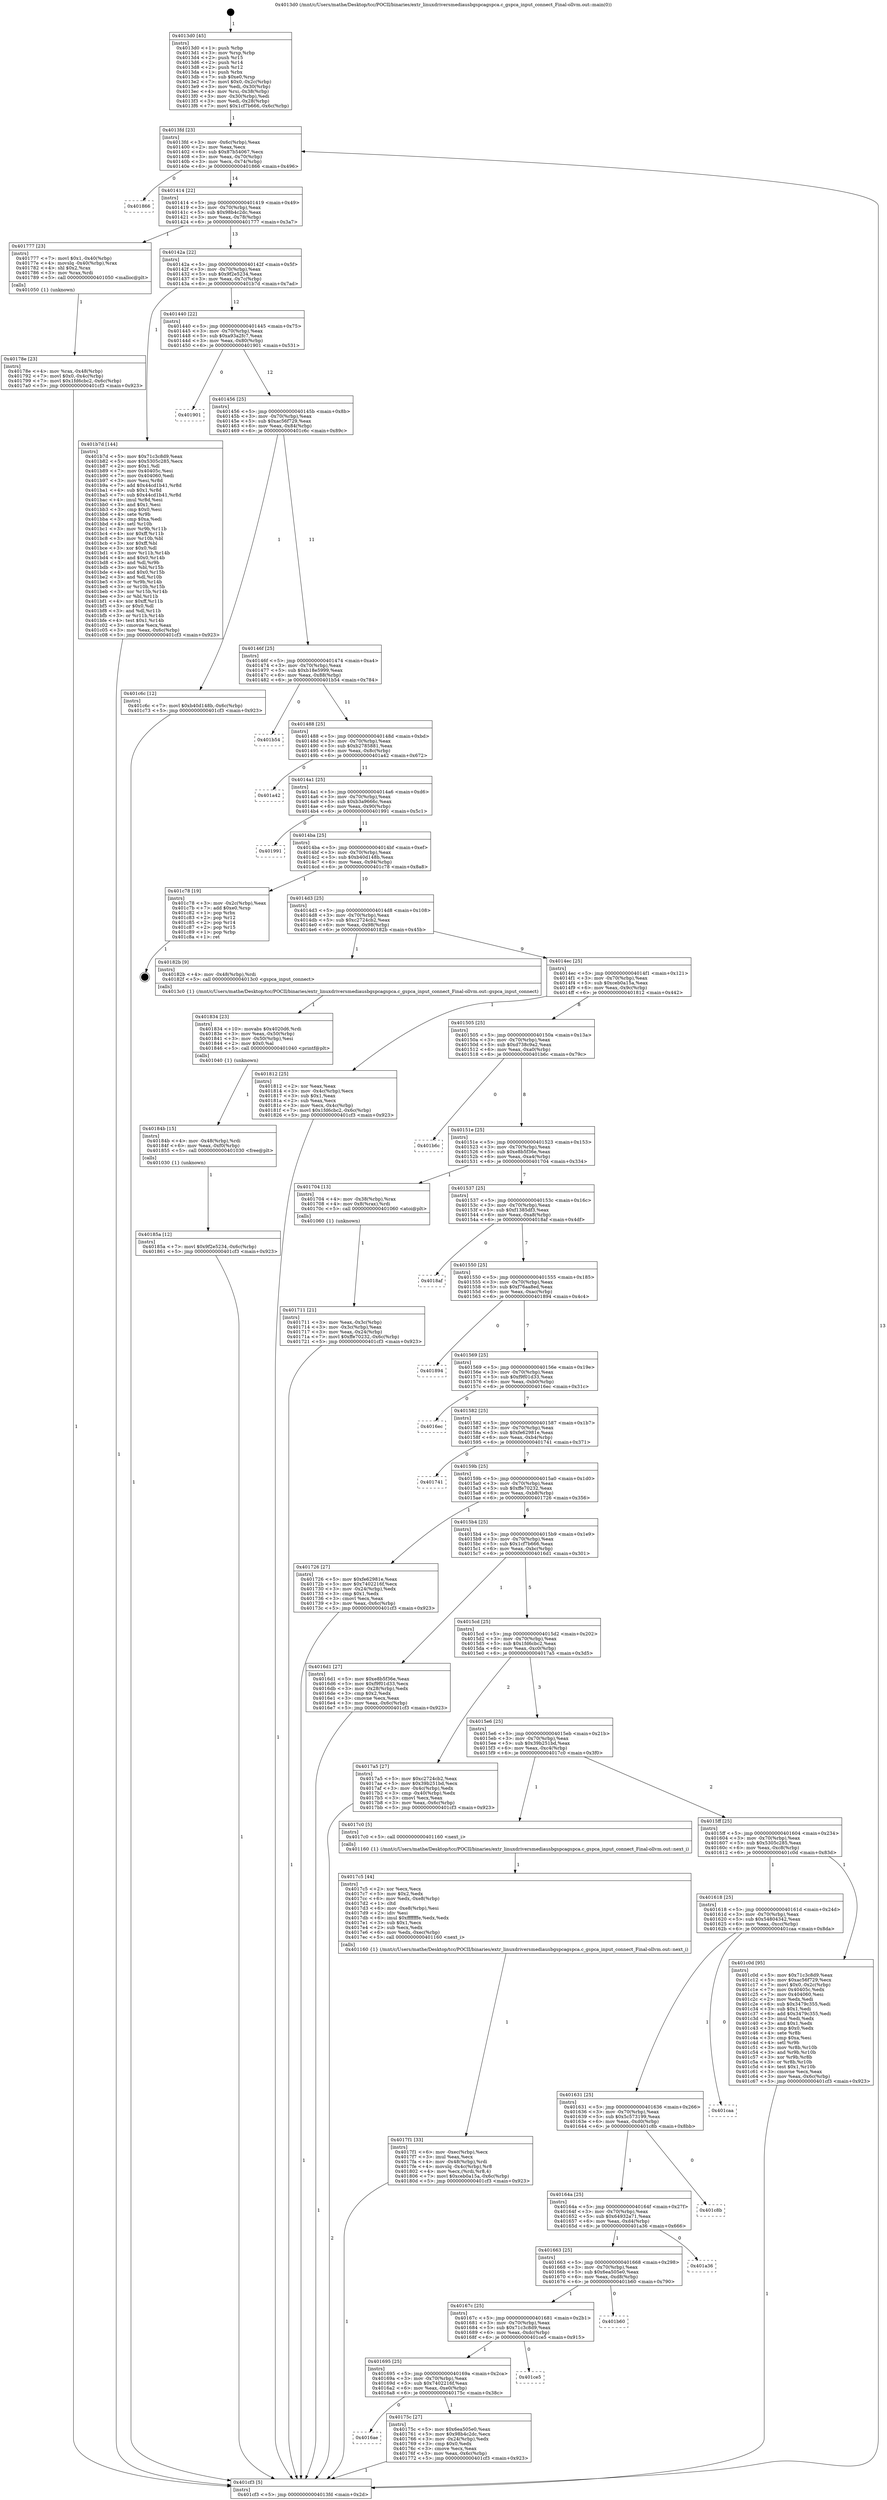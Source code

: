 digraph "0x4013d0" {
  label = "0x4013d0 (/mnt/c/Users/mathe/Desktop/tcc/POCII/binaries/extr_linuxdriversmediausbgspcagspca.c_gspca_input_connect_Final-ollvm.out::main(0))"
  labelloc = "t"
  node[shape=record]

  Entry [label="",width=0.3,height=0.3,shape=circle,fillcolor=black,style=filled]
  "0x4013fd" [label="{
     0x4013fd [23]\l
     | [instrs]\l
     &nbsp;&nbsp;0x4013fd \<+3\>: mov -0x6c(%rbp),%eax\l
     &nbsp;&nbsp;0x401400 \<+2\>: mov %eax,%ecx\l
     &nbsp;&nbsp;0x401402 \<+6\>: sub $0x87b54067,%ecx\l
     &nbsp;&nbsp;0x401408 \<+3\>: mov %eax,-0x70(%rbp)\l
     &nbsp;&nbsp;0x40140b \<+3\>: mov %ecx,-0x74(%rbp)\l
     &nbsp;&nbsp;0x40140e \<+6\>: je 0000000000401866 \<main+0x496\>\l
  }"]
  "0x401866" [label="{
     0x401866\l
  }", style=dashed]
  "0x401414" [label="{
     0x401414 [22]\l
     | [instrs]\l
     &nbsp;&nbsp;0x401414 \<+5\>: jmp 0000000000401419 \<main+0x49\>\l
     &nbsp;&nbsp;0x401419 \<+3\>: mov -0x70(%rbp),%eax\l
     &nbsp;&nbsp;0x40141c \<+5\>: sub $0x98b4c2dc,%eax\l
     &nbsp;&nbsp;0x401421 \<+3\>: mov %eax,-0x78(%rbp)\l
     &nbsp;&nbsp;0x401424 \<+6\>: je 0000000000401777 \<main+0x3a7\>\l
  }"]
  Exit [label="",width=0.3,height=0.3,shape=circle,fillcolor=black,style=filled,peripheries=2]
  "0x401777" [label="{
     0x401777 [23]\l
     | [instrs]\l
     &nbsp;&nbsp;0x401777 \<+7\>: movl $0x1,-0x40(%rbp)\l
     &nbsp;&nbsp;0x40177e \<+4\>: movslq -0x40(%rbp),%rax\l
     &nbsp;&nbsp;0x401782 \<+4\>: shl $0x2,%rax\l
     &nbsp;&nbsp;0x401786 \<+3\>: mov %rax,%rdi\l
     &nbsp;&nbsp;0x401789 \<+5\>: call 0000000000401050 \<malloc@plt\>\l
     | [calls]\l
     &nbsp;&nbsp;0x401050 \{1\} (unknown)\l
  }"]
  "0x40142a" [label="{
     0x40142a [22]\l
     | [instrs]\l
     &nbsp;&nbsp;0x40142a \<+5\>: jmp 000000000040142f \<main+0x5f\>\l
     &nbsp;&nbsp;0x40142f \<+3\>: mov -0x70(%rbp),%eax\l
     &nbsp;&nbsp;0x401432 \<+5\>: sub $0x9f2e5234,%eax\l
     &nbsp;&nbsp;0x401437 \<+3\>: mov %eax,-0x7c(%rbp)\l
     &nbsp;&nbsp;0x40143a \<+6\>: je 0000000000401b7d \<main+0x7ad\>\l
  }"]
  "0x40185a" [label="{
     0x40185a [12]\l
     | [instrs]\l
     &nbsp;&nbsp;0x40185a \<+7\>: movl $0x9f2e5234,-0x6c(%rbp)\l
     &nbsp;&nbsp;0x401861 \<+5\>: jmp 0000000000401cf3 \<main+0x923\>\l
  }"]
  "0x401b7d" [label="{
     0x401b7d [144]\l
     | [instrs]\l
     &nbsp;&nbsp;0x401b7d \<+5\>: mov $0x71c3c8d9,%eax\l
     &nbsp;&nbsp;0x401b82 \<+5\>: mov $0x5305c285,%ecx\l
     &nbsp;&nbsp;0x401b87 \<+2\>: mov $0x1,%dl\l
     &nbsp;&nbsp;0x401b89 \<+7\>: mov 0x40405c,%esi\l
     &nbsp;&nbsp;0x401b90 \<+7\>: mov 0x404060,%edi\l
     &nbsp;&nbsp;0x401b97 \<+3\>: mov %esi,%r8d\l
     &nbsp;&nbsp;0x401b9a \<+7\>: add $0x44cd1b41,%r8d\l
     &nbsp;&nbsp;0x401ba1 \<+4\>: sub $0x1,%r8d\l
     &nbsp;&nbsp;0x401ba5 \<+7\>: sub $0x44cd1b41,%r8d\l
     &nbsp;&nbsp;0x401bac \<+4\>: imul %r8d,%esi\l
     &nbsp;&nbsp;0x401bb0 \<+3\>: and $0x1,%esi\l
     &nbsp;&nbsp;0x401bb3 \<+3\>: cmp $0x0,%esi\l
     &nbsp;&nbsp;0x401bb6 \<+4\>: sete %r9b\l
     &nbsp;&nbsp;0x401bba \<+3\>: cmp $0xa,%edi\l
     &nbsp;&nbsp;0x401bbd \<+4\>: setl %r10b\l
     &nbsp;&nbsp;0x401bc1 \<+3\>: mov %r9b,%r11b\l
     &nbsp;&nbsp;0x401bc4 \<+4\>: xor $0xff,%r11b\l
     &nbsp;&nbsp;0x401bc8 \<+3\>: mov %r10b,%bl\l
     &nbsp;&nbsp;0x401bcb \<+3\>: xor $0xff,%bl\l
     &nbsp;&nbsp;0x401bce \<+3\>: xor $0x0,%dl\l
     &nbsp;&nbsp;0x401bd1 \<+3\>: mov %r11b,%r14b\l
     &nbsp;&nbsp;0x401bd4 \<+4\>: and $0x0,%r14b\l
     &nbsp;&nbsp;0x401bd8 \<+3\>: and %dl,%r9b\l
     &nbsp;&nbsp;0x401bdb \<+3\>: mov %bl,%r15b\l
     &nbsp;&nbsp;0x401bde \<+4\>: and $0x0,%r15b\l
     &nbsp;&nbsp;0x401be2 \<+3\>: and %dl,%r10b\l
     &nbsp;&nbsp;0x401be5 \<+3\>: or %r9b,%r14b\l
     &nbsp;&nbsp;0x401be8 \<+3\>: or %r10b,%r15b\l
     &nbsp;&nbsp;0x401beb \<+3\>: xor %r15b,%r14b\l
     &nbsp;&nbsp;0x401bee \<+3\>: or %bl,%r11b\l
     &nbsp;&nbsp;0x401bf1 \<+4\>: xor $0xff,%r11b\l
     &nbsp;&nbsp;0x401bf5 \<+3\>: or $0x0,%dl\l
     &nbsp;&nbsp;0x401bf8 \<+3\>: and %dl,%r11b\l
     &nbsp;&nbsp;0x401bfb \<+3\>: or %r11b,%r14b\l
     &nbsp;&nbsp;0x401bfe \<+4\>: test $0x1,%r14b\l
     &nbsp;&nbsp;0x401c02 \<+3\>: cmovne %ecx,%eax\l
     &nbsp;&nbsp;0x401c05 \<+3\>: mov %eax,-0x6c(%rbp)\l
     &nbsp;&nbsp;0x401c08 \<+5\>: jmp 0000000000401cf3 \<main+0x923\>\l
  }"]
  "0x401440" [label="{
     0x401440 [22]\l
     | [instrs]\l
     &nbsp;&nbsp;0x401440 \<+5\>: jmp 0000000000401445 \<main+0x75\>\l
     &nbsp;&nbsp;0x401445 \<+3\>: mov -0x70(%rbp),%eax\l
     &nbsp;&nbsp;0x401448 \<+5\>: sub $0xa93a2fc7,%eax\l
     &nbsp;&nbsp;0x40144d \<+3\>: mov %eax,-0x80(%rbp)\l
     &nbsp;&nbsp;0x401450 \<+6\>: je 0000000000401901 \<main+0x531\>\l
  }"]
  "0x40184b" [label="{
     0x40184b [15]\l
     | [instrs]\l
     &nbsp;&nbsp;0x40184b \<+4\>: mov -0x48(%rbp),%rdi\l
     &nbsp;&nbsp;0x40184f \<+6\>: mov %eax,-0xf0(%rbp)\l
     &nbsp;&nbsp;0x401855 \<+5\>: call 0000000000401030 \<free@plt\>\l
     | [calls]\l
     &nbsp;&nbsp;0x401030 \{1\} (unknown)\l
  }"]
  "0x401901" [label="{
     0x401901\l
  }", style=dashed]
  "0x401456" [label="{
     0x401456 [25]\l
     | [instrs]\l
     &nbsp;&nbsp;0x401456 \<+5\>: jmp 000000000040145b \<main+0x8b\>\l
     &nbsp;&nbsp;0x40145b \<+3\>: mov -0x70(%rbp),%eax\l
     &nbsp;&nbsp;0x40145e \<+5\>: sub $0xac56f729,%eax\l
     &nbsp;&nbsp;0x401463 \<+6\>: mov %eax,-0x84(%rbp)\l
     &nbsp;&nbsp;0x401469 \<+6\>: je 0000000000401c6c \<main+0x89c\>\l
  }"]
  "0x401834" [label="{
     0x401834 [23]\l
     | [instrs]\l
     &nbsp;&nbsp;0x401834 \<+10\>: movabs $0x4020d6,%rdi\l
     &nbsp;&nbsp;0x40183e \<+3\>: mov %eax,-0x50(%rbp)\l
     &nbsp;&nbsp;0x401841 \<+3\>: mov -0x50(%rbp),%esi\l
     &nbsp;&nbsp;0x401844 \<+2\>: mov $0x0,%al\l
     &nbsp;&nbsp;0x401846 \<+5\>: call 0000000000401040 \<printf@plt\>\l
     | [calls]\l
     &nbsp;&nbsp;0x401040 \{1\} (unknown)\l
  }"]
  "0x401c6c" [label="{
     0x401c6c [12]\l
     | [instrs]\l
     &nbsp;&nbsp;0x401c6c \<+7\>: movl $0xb40d148b,-0x6c(%rbp)\l
     &nbsp;&nbsp;0x401c73 \<+5\>: jmp 0000000000401cf3 \<main+0x923\>\l
  }"]
  "0x40146f" [label="{
     0x40146f [25]\l
     | [instrs]\l
     &nbsp;&nbsp;0x40146f \<+5\>: jmp 0000000000401474 \<main+0xa4\>\l
     &nbsp;&nbsp;0x401474 \<+3\>: mov -0x70(%rbp),%eax\l
     &nbsp;&nbsp;0x401477 \<+5\>: sub $0xb18e5999,%eax\l
     &nbsp;&nbsp;0x40147c \<+6\>: mov %eax,-0x88(%rbp)\l
     &nbsp;&nbsp;0x401482 \<+6\>: je 0000000000401b54 \<main+0x784\>\l
  }"]
  "0x4017f1" [label="{
     0x4017f1 [33]\l
     | [instrs]\l
     &nbsp;&nbsp;0x4017f1 \<+6\>: mov -0xec(%rbp),%ecx\l
     &nbsp;&nbsp;0x4017f7 \<+3\>: imul %eax,%ecx\l
     &nbsp;&nbsp;0x4017fa \<+4\>: mov -0x48(%rbp),%rdi\l
     &nbsp;&nbsp;0x4017fe \<+4\>: movslq -0x4c(%rbp),%r8\l
     &nbsp;&nbsp;0x401802 \<+4\>: mov %ecx,(%rdi,%r8,4)\l
     &nbsp;&nbsp;0x401806 \<+7\>: movl $0xceb0a15a,-0x6c(%rbp)\l
     &nbsp;&nbsp;0x40180d \<+5\>: jmp 0000000000401cf3 \<main+0x923\>\l
  }"]
  "0x401b54" [label="{
     0x401b54\l
  }", style=dashed]
  "0x401488" [label="{
     0x401488 [25]\l
     | [instrs]\l
     &nbsp;&nbsp;0x401488 \<+5\>: jmp 000000000040148d \<main+0xbd\>\l
     &nbsp;&nbsp;0x40148d \<+3\>: mov -0x70(%rbp),%eax\l
     &nbsp;&nbsp;0x401490 \<+5\>: sub $0xb2785881,%eax\l
     &nbsp;&nbsp;0x401495 \<+6\>: mov %eax,-0x8c(%rbp)\l
     &nbsp;&nbsp;0x40149b \<+6\>: je 0000000000401a42 \<main+0x672\>\l
  }"]
  "0x4017c5" [label="{
     0x4017c5 [44]\l
     | [instrs]\l
     &nbsp;&nbsp;0x4017c5 \<+2\>: xor %ecx,%ecx\l
     &nbsp;&nbsp;0x4017c7 \<+5\>: mov $0x2,%edx\l
     &nbsp;&nbsp;0x4017cc \<+6\>: mov %edx,-0xe8(%rbp)\l
     &nbsp;&nbsp;0x4017d2 \<+1\>: cltd\l
     &nbsp;&nbsp;0x4017d3 \<+6\>: mov -0xe8(%rbp),%esi\l
     &nbsp;&nbsp;0x4017d9 \<+2\>: idiv %esi\l
     &nbsp;&nbsp;0x4017db \<+6\>: imul $0xfffffffe,%edx,%edx\l
     &nbsp;&nbsp;0x4017e1 \<+3\>: sub $0x1,%ecx\l
     &nbsp;&nbsp;0x4017e4 \<+2\>: sub %ecx,%edx\l
     &nbsp;&nbsp;0x4017e6 \<+6\>: mov %edx,-0xec(%rbp)\l
     &nbsp;&nbsp;0x4017ec \<+5\>: call 0000000000401160 \<next_i\>\l
     | [calls]\l
     &nbsp;&nbsp;0x401160 \{1\} (/mnt/c/Users/mathe/Desktop/tcc/POCII/binaries/extr_linuxdriversmediausbgspcagspca.c_gspca_input_connect_Final-ollvm.out::next_i)\l
  }"]
  "0x401a42" [label="{
     0x401a42\l
  }", style=dashed]
  "0x4014a1" [label="{
     0x4014a1 [25]\l
     | [instrs]\l
     &nbsp;&nbsp;0x4014a1 \<+5\>: jmp 00000000004014a6 \<main+0xd6\>\l
     &nbsp;&nbsp;0x4014a6 \<+3\>: mov -0x70(%rbp),%eax\l
     &nbsp;&nbsp;0x4014a9 \<+5\>: sub $0xb3a9666c,%eax\l
     &nbsp;&nbsp;0x4014ae \<+6\>: mov %eax,-0x90(%rbp)\l
     &nbsp;&nbsp;0x4014b4 \<+6\>: je 0000000000401991 \<main+0x5c1\>\l
  }"]
  "0x40178e" [label="{
     0x40178e [23]\l
     | [instrs]\l
     &nbsp;&nbsp;0x40178e \<+4\>: mov %rax,-0x48(%rbp)\l
     &nbsp;&nbsp;0x401792 \<+7\>: movl $0x0,-0x4c(%rbp)\l
     &nbsp;&nbsp;0x401799 \<+7\>: movl $0x1fd6cbc2,-0x6c(%rbp)\l
     &nbsp;&nbsp;0x4017a0 \<+5\>: jmp 0000000000401cf3 \<main+0x923\>\l
  }"]
  "0x401991" [label="{
     0x401991\l
  }", style=dashed]
  "0x4014ba" [label="{
     0x4014ba [25]\l
     | [instrs]\l
     &nbsp;&nbsp;0x4014ba \<+5\>: jmp 00000000004014bf \<main+0xef\>\l
     &nbsp;&nbsp;0x4014bf \<+3\>: mov -0x70(%rbp),%eax\l
     &nbsp;&nbsp;0x4014c2 \<+5\>: sub $0xb40d148b,%eax\l
     &nbsp;&nbsp;0x4014c7 \<+6\>: mov %eax,-0x94(%rbp)\l
     &nbsp;&nbsp;0x4014cd \<+6\>: je 0000000000401c78 \<main+0x8a8\>\l
  }"]
  "0x4016ae" [label="{
     0x4016ae\l
  }", style=dashed]
  "0x401c78" [label="{
     0x401c78 [19]\l
     | [instrs]\l
     &nbsp;&nbsp;0x401c78 \<+3\>: mov -0x2c(%rbp),%eax\l
     &nbsp;&nbsp;0x401c7b \<+7\>: add $0xe0,%rsp\l
     &nbsp;&nbsp;0x401c82 \<+1\>: pop %rbx\l
     &nbsp;&nbsp;0x401c83 \<+2\>: pop %r12\l
     &nbsp;&nbsp;0x401c85 \<+2\>: pop %r14\l
     &nbsp;&nbsp;0x401c87 \<+2\>: pop %r15\l
     &nbsp;&nbsp;0x401c89 \<+1\>: pop %rbp\l
     &nbsp;&nbsp;0x401c8a \<+1\>: ret\l
  }"]
  "0x4014d3" [label="{
     0x4014d3 [25]\l
     | [instrs]\l
     &nbsp;&nbsp;0x4014d3 \<+5\>: jmp 00000000004014d8 \<main+0x108\>\l
     &nbsp;&nbsp;0x4014d8 \<+3\>: mov -0x70(%rbp),%eax\l
     &nbsp;&nbsp;0x4014db \<+5\>: sub $0xc2724cb2,%eax\l
     &nbsp;&nbsp;0x4014e0 \<+6\>: mov %eax,-0x98(%rbp)\l
     &nbsp;&nbsp;0x4014e6 \<+6\>: je 000000000040182b \<main+0x45b\>\l
  }"]
  "0x40175c" [label="{
     0x40175c [27]\l
     | [instrs]\l
     &nbsp;&nbsp;0x40175c \<+5\>: mov $0x6ea505e0,%eax\l
     &nbsp;&nbsp;0x401761 \<+5\>: mov $0x98b4c2dc,%ecx\l
     &nbsp;&nbsp;0x401766 \<+3\>: mov -0x24(%rbp),%edx\l
     &nbsp;&nbsp;0x401769 \<+3\>: cmp $0x0,%edx\l
     &nbsp;&nbsp;0x40176c \<+3\>: cmove %ecx,%eax\l
     &nbsp;&nbsp;0x40176f \<+3\>: mov %eax,-0x6c(%rbp)\l
     &nbsp;&nbsp;0x401772 \<+5\>: jmp 0000000000401cf3 \<main+0x923\>\l
  }"]
  "0x40182b" [label="{
     0x40182b [9]\l
     | [instrs]\l
     &nbsp;&nbsp;0x40182b \<+4\>: mov -0x48(%rbp),%rdi\l
     &nbsp;&nbsp;0x40182f \<+5\>: call 00000000004013c0 \<gspca_input_connect\>\l
     | [calls]\l
     &nbsp;&nbsp;0x4013c0 \{1\} (/mnt/c/Users/mathe/Desktop/tcc/POCII/binaries/extr_linuxdriversmediausbgspcagspca.c_gspca_input_connect_Final-ollvm.out::gspca_input_connect)\l
  }"]
  "0x4014ec" [label="{
     0x4014ec [25]\l
     | [instrs]\l
     &nbsp;&nbsp;0x4014ec \<+5\>: jmp 00000000004014f1 \<main+0x121\>\l
     &nbsp;&nbsp;0x4014f1 \<+3\>: mov -0x70(%rbp),%eax\l
     &nbsp;&nbsp;0x4014f4 \<+5\>: sub $0xceb0a15a,%eax\l
     &nbsp;&nbsp;0x4014f9 \<+6\>: mov %eax,-0x9c(%rbp)\l
     &nbsp;&nbsp;0x4014ff \<+6\>: je 0000000000401812 \<main+0x442\>\l
  }"]
  "0x401695" [label="{
     0x401695 [25]\l
     | [instrs]\l
     &nbsp;&nbsp;0x401695 \<+5\>: jmp 000000000040169a \<main+0x2ca\>\l
     &nbsp;&nbsp;0x40169a \<+3\>: mov -0x70(%rbp),%eax\l
     &nbsp;&nbsp;0x40169d \<+5\>: sub $0x7402216f,%eax\l
     &nbsp;&nbsp;0x4016a2 \<+6\>: mov %eax,-0xe0(%rbp)\l
     &nbsp;&nbsp;0x4016a8 \<+6\>: je 000000000040175c \<main+0x38c\>\l
  }"]
  "0x401812" [label="{
     0x401812 [25]\l
     | [instrs]\l
     &nbsp;&nbsp;0x401812 \<+2\>: xor %eax,%eax\l
     &nbsp;&nbsp;0x401814 \<+3\>: mov -0x4c(%rbp),%ecx\l
     &nbsp;&nbsp;0x401817 \<+3\>: sub $0x1,%eax\l
     &nbsp;&nbsp;0x40181a \<+2\>: sub %eax,%ecx\l
     &nbsp;&nbsp;0x40181c \<+3\>: mov %ecx,-0x4c(%rbp)\l
     &nbsp;&nbsp;0x40181f \<+7\>: movl $0x1fd6cbc2,-0x6c(%rbp)\l
     &nbsp;&nbsp;0x401826 \<+5\>: jmp 0000000000401cf3 \<main+0x923\>\l
  }"]
  "0x401505" [label="{
     0x401505 [25]\l
     | [instrs]\l
     &nbsp;&nbsp;0x401505 \<+5\>: jmp 000000000040150a \<main+0x13a\>\l
     &nbsp;&nbsp;0x40150a \<+3\>: mov -0x70(%rbp),%eax\l
     &nbsp;&nbsp;0x40150d \<+5\>: sub $0xd738c9a2,%eax\l
     &nbsp;&nbsp;0x401512 \<+6\>: mov %eax,-0xa0(%rbp)\l
     &nbsp;&nbsp;0x401518 \<+6\>: je 0000000000401b6c \<main+0x79c\>\l
  }"]
  "0x401ce5" [label="{
     0x401ce5\l
  }", style=dashed]
  "0x401b6c" [label="{
     0x401b6c\l
  }", style=dashed]
  "0x40151e" [label="{
     0x40151e [25]\l
     | [instrs]\l
     &nbsp;&nbsp;0x40151e \<+5\>: jmp 0000000000401523 \<main+0x153\>\l
     &nbsp;&nbsp;0x401523 \<+3\>: mov -0x70(%rbp),%eax\l
     &nbsp;&nbsp;0x401526 \<+5\>: sub $0xe8b5f36e,%eax\l
     &nbsp;&nbsp;0x40152b \<+6\>: mov %eax,-0xa4(%rbp)\l
     &nbsp;&nbsp;0x401531 \<+6\>: je 0000000000401704 \<main+0x334\>\l
  }"]
  "0x40167c" [label="{
     0x40167c [25]\l
     | [instrs]\l
     &nbsp;&nbsp;0x40167c \<+5\>: jmp 0000000000401681 \<main+0x2b1\>\l
     &nbsp;&nbsp;0x401681 \<+3\>: mov -0x70(%rbp),%eax\l
     &nbsp;&nbsp;0x401684 \<+5\>: sub $0x71c3c8d9,%eax\l
     &nbsp;&nbsp;0x401689 \<+6\>: mov %eax,-0xdc(%rbp)\l
     &nbsp;&nbsp;0x40168f \<+6\>: je 0000000000401ce5 \<main+0x915\>\l
  }"]
  "0x401704" [label="{
     0x401704 [13]\l
     | [instrs]\l
     &nbsp;&nbsp;0x401704 \<+4\>: mov -0x38(%rbp),%rax\l
     &nbsp;&nbsp;0x401708 \<+4\>: mov 0x8(%rax),%rdi\l
     &nbsp;&nbsp;0x40170c \<+5\>: call 0000000000401060 \<atoi@plt\>\l
     | [calls]\l
     &nbsp;&nbsp;0x401060 \{1\} (unknown)\l
  }"]
  "0x401537" [label="{
     0x401537 [25]\l
     | [instrs]\l
     &nbsp;&nbsp;0x401537 \<+5\>: jmp 000000000040153c \<main+0x16c\>\l
     &nbsp;&nbsp;0x40153c \<+3\>: mov -0x70(%rbp),%eax\l
     &nbsp;&nbsp;0x40153f \<+5\>: sub $0xf1385df3,%eax\l
     &nbsp;&nbsp;0x401544 \<+6\>: mov %eax,-0xa8(%rbp)\l
     &nbsp;&nbsp;0x40154a \<+6\>: je 00000000004018af \<main+0x4df\>\l
  }"]
  "0x401b60" [label="{
     0x401b60\l
  }", style=dashed]
  "0x4018af" [label="{
     0x4018af\l
  }", style=dashed]
  "0x401550" [label="{
     0x401550 [25]\l
     | [instrs]\l
     &nbsp;&nbsp;0x401550 \<+5\>: jmp 0000000000401555 \<main+0x185\>\l
     &nbsp;&nbsp;0x401555 \<+3\>: mov -0x70(%rbp),%eax\l
     &nbsp;&nbsp;0x401558 \<+5\>: sub $0xf76aa8ed,%eax\l
     &nbsp;&nbsp;0x40155d \<+6\>: mov %eax,-0xac(%rbp)\l
     &nbsp;&nbsp;0x401563 \<+6\>: je 0000000000401894 \<main+0x4c4\>\l
  }"]
  "0x401663" [label="{
     0x401663 [25]\l
     | [instrs]\l
     &nbsp;&nbsp;0x401663 \<+5\>: jmp 0000000000401668 \<main+0x298\>\l
     &nbsp;&nbsp;0x401668 \<+3\>: mov -0x70(%rbp),%eax\l
     &nbsp;&nbsp;0x40166b \<+5\>: sub $0x6ea505e0,%eax\l
     &nbsp;&nbsp;0x401670 \<+6\>: mov %eax,-0xd8(%rbp)\l
     &nbsp;&nbsp;0x401676 \<+6\>: je 0000000000401b60 \<main+0x790\>\l
  }"]
  "0x401894" [label="{
     0x401894\l
  }", style=dashed]
  "0x401569" [label="{
     0x401569 [25]\l
     | [instrs]\l
     &nbsp;&nbsp;0x401569 \<+5\>: jmp 000000000040156e \<main+0x19e\>\l
     &nbsp;&nbsp;0x40156e \<+3\>: mov -0x70(%rbp),%eax\l
     &nbsp;&nbsp;0x401571 \<+5\>: sub $0xf9f01d33,%eax\l
     &nbsp;&nbsp;0x401576 \<+6\>: mov %eax,-0xb0(%rbp)\l
     &nbsp;&nbsp;0x40157c \<+6\>: je 00000000004016ec \<main+0x31c\>\l
  }"]
  "0x401a36" [label="{
     0x401a36\l
  }", style=dashed]
  "0x4016ec" [label="{
     0x4016ec\l
  }", style=dashed]
  "0x401582" [label="{
     0x401582 [25]\l
     | [instrs]\l
     &nbsp;&nbsp;0x401582 \<+5\>: jmp 0000000000401587 \<main+0x1b7\>\l
     &nbsp;&nbsp;0x401587 \<+3\>: mov -0x70(%rbp),%eax\l
     &nbsp;&nbsp;0x40158a \<+5\>: sub $0xfe62981e,%eax\l
     &nbsp;&nbsp;0x40158f \<+6\>: mov %eax,-0xb4(%rbp)\l
     &nbsp;&nbsp;0x401595 \<+6\>: je 0000000000401741 \<main+0x371\>\l
  }"]
  "0x40164a" [label="{
     0x40164a [25]\l
     | [instrs]\l
     &nbsp;&nbsp;0x40164a \<+5\>: jmp 000000000040164f \<main+0x27f\>\l
     &nbsp;&nbsp;0x40164f \<+3\>: mov -0x70(%rbp),%eax\l
     &nbsp;&nbsp;0x401652 \<+5\>: sub $0x64932a71,%eax\l
     &nbsp;&nbsp;0x401657 \<+6\>: mov %eax,-0xd4(%rbp)\l
     &nbsp;&nbsp;0x40165d \<+6\>: je 0000000000401a36 \<main+0x666\>\l
  }"]
  "0x401741" [label="{
     0x401741\l
  }", style=dashed]
  "0x40159b" [label="{
     0x40159b [25]\l
     | [instrs]\l
     &nbsp;&nbsp;0x40159b \<+5\>: jmp 00000000004015a0 \<main+0x1d0\>\l
     &nbsp;&nbsp;0x4015a0 \<+3\>: mov -0x70(%rbp),%eax\l
     &nbsp;&nbsp;0x4015a3 \<+5\>: sub $0xffe70232,%eax\l
     &nbsp;&nbsp;0x4015a8 \<+6\>: mov %eax,-0xb8(%rbp)\l
     &nbsp;&nbsp;0x4015ae \<+6\>: je 0000000000401726 \<main+0x356\>\l
  }"]
  "0x401c8b" [label="{
     0x401c8b\l
  }", style=dashed]
  "0x401726" [label="{
     0x401726 [27]\l
     | [instrs]\l
     &nbsp;&nbsp;0x401726 \<+5\>: mov $0xfe62981e,%eax\l
     &nbsp;&nbsp;0x40172b \<+5\>: mov $0x7402216f,%ecx\l
     &nbsp;&nbsp;0x401730 \<+3\>: mov -0x24(%rbp),%edx\l
     &nbsp;&nbsp;0x401733 \<+3\>: cmp $0x1,%edx\l
     &nbsp;&nbsp;0x401736 \<+3\>: cmovl %ecx,%eax\l
     &nbsp;&nbsp;0x401739 \<+3\>: mov %eax,-0x6c(%rbp)\l
     &nbsp;&nbsp;0x40173c \<+5\>: jmp 0000000000401cf3 \<main+0x923\>\l
  }"]
  "0x4015b4" [label="{
     0x4015b4 [25]\l
     | [instrs]\l
     &nbsp;&nbsp;0x4015b4 \<+5\>: jmp 00000000004015b9 \<main+0x1e9\>\l
     &nbsp;&nbsp;0x4015b9 \<+3\>: mov -0x70(%rbp),%eax\l
     &nbsp;&nbsp;0x4015bc \<+5\>: sub $0x1cf7b666,%eax\l
     &nbsp;&nbsp;0x4015c1 \<+6\>: mov %eax,-0xbc(%rbp)\l
     &nbsp;&nbsp;0x4015c7 \<+6\>: je 00000000004016d1 \<main+0x301\>\l
  }"]
  "0x401631" [label="{
     0x401631 [25]\l
     | [instrs]\l
     &nbsp;&nbsp;0x401631 \<+5\>: jmp 0000000000401636 \<main+0x266\>\l
     &nbsp;&nbsp;0x401636 \<+3\>: mov -0x70(%rbp),%eax\l
     &nbsp;&nbsp;0x401639 \<+5\>: sub $0x5c573199,%eax\l
     &nbsp;&nbsp;0x40163e \<+6\>: mov %eax,-0xd0(%rbp)\l
     &nbsp;&nbsp;0x401644 \<+6\>: je 0000000000401c8b \<main+0x8bb\>\l
  }"]
  "0x4016d1" [label="{
     0x4016d1 [27]\l
     | [instrs]\l
     &nbsp;&nbsp;0x4016d1 \<+5\>: mov $0xe8b5f36e,%eax\l
     &nbsp;&nbsp;0x4016d6 \<+5\>: mov $0xf9f01d33,%ecx\l
     &nbsp;&nbsp;0x4016db \<+3\>: mov -0x28(%rbp),%edx\l
     &nbsp;&nbsp;0x4016de \<+3\>: cmp $0x2,%edx\l
     &nbsp;&nbsp;0x4016e1 \<+3\>: cmovne %ecx,%eax\l
     &nbsp;&nbsp;0x4016e4 \<+3\>: mov %eax,-0x6c(%rbp)\l
     &nbsp;&nbsp;0x4016e7 \<+5\>: jmp 0000000000401cf3 \<main+0x923\>\l
  }"]
  "0x4015cd" [label="{
     0x4015cd [25]\l
     | [instrs]\l
     &nbsp;&nbsp;0x4015cd \<+5\>: jmp 00000000004015d2 \<main+0x202\>\l
     &nbsp;&nbsp;0x4015d2 \<+3\>: mov -0x70(%rbp),%eax\l
     &nbsp;&nbsp;0x4015d5 \<+5\>: sub $0x1fd6cbc2,%eax\l
     &nbsp;&nbsp;0x4015da \<+6\>: mov %eax,-0xc0(%rbp)\l
     &nbsp;&nbsp;0x4015e0 \<+6\>: je 00000000004017a5 \<main+0x3d5\>\l
  }"]
  "0x401cf3" [label="{
     0x401cf3 [5]\l
     | [instrs]\l
     &nbsp;&nbsp;0x401cf3 \<+5\>: jmp 00000000004013fd \<main+0x2d\>\l
  }"]
  "0x4013d0" [label="{
     0x4013d0 [45]\l
     | [instrs]\l
     &nbsp;&nbsp;0x4013d0 \<+1\>: push %rbp\l
     &nbsp;&nbsp;0x4013d1 \<+3\>: mov %rsp,%rbp\l
     &nbsp;&nbsp;0x4013d4 \<+2\>: push %r15\l
     &nbsp;&nbsp;0x4013d6 \<+2\>: push %r14\l
     &nbsp;&nbsp;0x4013d8 \<+2\>: push %r12\l
     &nbsp;&nbsp;0x4013da \<+1\>: push %rbx\l
     &nbsp;&nbsp;0x4013db \<+7\>: sub $0xe0,%rsp\l
     &nbsp;&nbsp;0x4013e2 \<+7\>: movl $0x0,-0x2c(%rbp)\l
     &nbsp;&nbsp;0x4013e9 \<+3\>: mov %edi,-0x30(%rbp)\l
     &nbsp;&nbsp;0x4013ec \<+4\>: mov %rsi,-0x38(%rbp)\l
     &nbsp;&nbsp;0x4013f0 \<+3\>: mov -0x30(%rbp),%edi\l
     &nbsp;&nbsp;0x4013f3 \<+3\>: mov %edi,-0x28(%rbp)\l
     &nbsp;&nbsp;0x4013f6 \<+7\>: movl $0x1cf7b666,-0x6c(%rbp)\l
  }"]
  "0x401711" [label="{
     0x401711 [21]\l
     | [instrs]\l
     &nbsp;&nbsp;0x401711 \<+3\>: mov %eax,-0x3c(%rbp)\l
     &nbsp;&nbsp;0x401714 \<+3\>: mov -0x3c(%rbp),%eax\l
     &nbsp;&nbsp;0x401717 \<+3\>: mov %eax,-0x24(%rbp)\l
     &nbsp;&nbsp;0x40171a \<+7\>: movl $0xffe70232,-0x6c(%rbp)\l
     &nbsp;&nbsp;0x401721 \<+5\>: jmp 0000000000401cf3 \<main+0x923\>\l
  }"]
  "0x401caa" [label="{
     0x401caa\l
  }", style=dashed]
  "0x4017a5" [label="{
     0x4017a5 [27]\l
     | [instrs]\l
     &nbsp;&nbsp;0x4017a5 \<+5\>: mov $0xc2724cb2,%eax\l
     &nbsp;&nbsp;0x4017aa \<+5\>: mov $0x39b251bd,%ecx\l
     &nbsp;&nbsp;0x4017af \<+3\>: mov -0x4c(%rbp),%edx\l
     &nbsp;&nbsp;0x4017b2 \<+3\>: cmp -0x40(%rbp),%edx\l
     &nbsp;&nbsp;0x4017b5 \<+3\>: cmovl %ecx,%eax\l
     &nbsp;&nbsp;0x4017b8 \<+3\>: mov %eax,-0x6c(%rbp)\l
     &nbsp;&nbsp;0x4017bb \<+5\>: jmp 0000000000401cf3 \<main+0x923\>\l
  }"]
  "0x4015e6" [label="{
     0x4015e6 [25]\l
     | [instrs]\l
     &nbsp;&nbsp;0x4015e6 \<+5\>: jmp 00000000004015eb \<main+0x21b\>\l
     &nbsp;&nbsp;0x4015eb \<+3\>: mov -0x70(%rbp),%eax\l
     &nbsp;&nbsp;0x4015ee \<+5\>: sub $0x39b251bd,%eax\l
     &nbsp;&nbsp;0x4015f3 \<+6\>: mov %eax,-0xc4(%rbp)\l
     &nbsp;&nbsp;0x4015f9 \<+6\>: je 00000000004017c0 \<main+0x3f0\>\l
  }"]
  "0x401618" [label="{
     0x401618 [25]\l
     | [instrs]\l
     &nbsp;&nbsp;0x401618 \<+5\>: jmp 000000000040161d \<main+0x24d\>\l
     &nbsp;&nbsp;0x40161d \<+3\>: mov -0x70(%rbp),%eax\l
     &nbsp;&nbsp;0x401620 \<+5\>: sub $0x54804342,%eax\l
     &nbsp;&nbsp;0x401625 \<+6\>: mov %eax,-0xcc(%rbp)\l
     &nbsp;&nbsp;0x40162b \<+6\>: je 0000000000401caa \<main+0x8da\>\l
  }"]
  "0x4017c0" [label="{
     0x4017c0 [5]\l
     | [instrs]\l
     &nbsp;&nbsp;0x4017c0 \<+5\>: call 0000000000401160 \<next_i\>\l
     | [calls]\l
     &nbsp;&nbsp;0x401160 \{1\} (/mnt/c/Users/mathe/Desktop/tcc/POCII/binaries/extr_linuxdriversmediausbgspcagspca.c_gspca_input_connect_Final-ollvm.out::next_i)\l
  }"]
  "0x4015ff" [label="{
     0x4015ff [25]\l
     | [instrs]\l
     &nbsp;&nbsp;0x4015ff \<+5\>: jmp 0000000000401604 \<main+0x234\>\l
     &nbsp;&nbsp;0x401604 \<+3\>: mov -0x70(%rbp),%eax\l
     &nbsp;&nbsp;0x401607 \<+5\>: sub $0x5305c285,%eax\l
     &nbsp;&nbsp;0x40160c \<+6\>: mov %eax,-0xc8(%rbp)\l
     &nbsp;&nbsp;0x401612 \<+6\>: je 0000000000401c0d \<main+0x83d\>\l
  }"]
  "0x401c0d" [label="{
     0x401c0d [95]\l
     | [instrs]\l
     &nbsp;&nbsp;0x401c0d \<+5\>: mov $0x71c3c8d9,%eax\l
     &nbsp;&nbsp;0x401c12 \<+5\>: mov $0xac56f729,%ecx\l
     &nbsp;&nbsp;0x401c17 \<+7\>: movl $0x0,-0x2c(%rbp)\l
     &nbsp;&nbsp;0x401c1e \<+7\>: mov 0x40405c,%edx\l
     &nbsp;&nbsp;0x401c25 \<+7\>: mov 0x404060,%esi\l
     &nbsp;&nbsp;0x401c2c \<+2\>: mov %edx,%edi\l
     &nbsp;&nbsp;0x401c2e \<+6\>: sub $0x3479c355,%edi\l
     &nbsp;&nbsp;0x401c34 \<+3\>: sub $0x1,%edi\l
     &nbsp;&nbsp;0x401c37 \<+6\>: add $0x3479c355,%edi\l
     &nbsp;&nbsp;0x401c3d \<+3\>: imul %edi,%edx\l
     &nbsp;&nbsp;0x401c40 \<+3\>: and $0x1,%edx\l
     &nbsp;&nbsp;0x401c43 \<+3\>: cmp $0x0,%edx\l
     &nbsp;&nbsp;0x401c46 \<+4\>: sete %r8b\l
     &nbsp;&nbsp;0x401c4a \<+3\>: cmp $0xa,%esi\l
     &nbsp;&nbsp;0x401c4d \<+4\>: setl %r9b\l
     &nbsp;&nbsp;0x401c51 \<+3\>: mov %r8b,%r10b\l
     &nbsp;&nbsp;0x401c54 \<+3\>: and %r9b,%r10b\l
     &nbsp;&nbsp;0x401c57 \<+3\>: xor %r9b,%r8b\l
     &nbsp;&nbsp;0x401c5a \<+3\>: or %r8b,%r10b\l
     &nbsp;&nbsp;0x401c5d \<+4\>: test $0x1,%r10b\l
     &nbsp;&nbsp;0x401c61 \<+3\>: cmovne %ecx,%eax\l
     &nbsp;&nbsp;0x401c64 \<+3\>: mov %eax,-0x6c(%rbp)\l
     &nbsp;&nbsp;0x401c67 \<+5\>: jmp 0000000000401cf3 \<main+0x923\>\l
  }"]
  Entry -> "0x4013d0" [label=" 1"]
  "0x4013fd" -> "0x401866" [label=" 0"]
  "0x4013fd" -> "0x401414" [label=" 14"]
  "0x401c78" -> Exit [label=" 1"]
  "0x401414" -> "0x401777" [label=" 1"]
  "0x401414" -> "0x40142a" [label=" 13"]
  "0x401c6c" -> "0x401cf3" [label=" 1"]
  "0x40142a" -> "0x401b7d" [label=" 1"]
  "0x40142a" -> "0x401440" [label=" 12"]
  "0x401c0d" -> "0x401cf3" [label=" 1"]
  "0x401440" -> "0x401901" [label=" 0"]
  "0x401440" -> "0x401456" [label=" 12"]
  "0x401b7d" -> "0x401cf3" [label=" 1"]
  "0x401456" -> "0x401c6c" [label=" 1"]
  "0x401456" -> "0x40146f" [label=" 11"]
  "0x40185a" -> "0x401cf3" [label=" 1"]
  "0x40146f" -> "0x401b54" [label=" 0"]
  "0x40146f" -> "0x401488" [label=" 11"]
  "0x40184b" -> "0x40185a" [label=" 1"]
  "0x401488" -> "0x401a42" [label=" 0"]
  "0x401488" -> "0x4014a1" [label=" 11"]
  "0x401834" -> "0x40184b" [label=" 1"]
  "0x4014a1" -> "0x401991" [label=" 0"]
  "0x4014a1" -> "0x4014ba" [label=" 11"]
  "0x40182b" -> "0x401834" [label=" 1"]
  "0x4014ba" -> "0x401c78" [label=" 1"]
  "0x4014ba" -> "0x4014d3" [label=" 10"]
  "0x401812" -> "0x401cf3" [label=" 1"]
  "0x4014d3" -> "0x40182b" [label=" 1"]
  "0x4014d3" -> "0x4014ec" [label=" 9"]
  "0x4017f1" -> "0x401cf3" [label=" 1"]
  "0x4014ec" -> "0x401812" [label=" 1"]
  "0x4014ec" -> "0x401505" [label=" 8"]
  "0x4017c0" -> "0x4017c5" [label=" 1"]
  "0x401505" -> "0x401b6c" [label=" 0"]
  "0x401505" -> "0x40151e" [label=" 8"]
  "0x4017a5" -> "0x401cf3" [label=" 2"]
  "0x40151e" -> "0x401704" [label=" 1"]
  "0x40151e" -> "0x401537" [label=" 7"]
  "0x401777" -> "0x40178e" [label=" 1"]
  "0x401537" -> "0x4018af" [label=" 0"]
  "0x401537" -> "0x401550" [label=" 7"]
  "0x40175c" -> "0x401cf3" [label=" 1"]
  "0x401550" -> "0x401894" [label=" 0"]
  "0x401550" -> "0x401569" [label=" 7"]
  "0x401695" -> "0x40175c" [label=" 1"]
  "0x401569" -> "0x4016ec" [label=" 0"]
  "0x401569" -> "0x401582" [label=" 7"]
  "0x4017c5" -> "0x4017f1" [label=" 1"]
  "0x401582" -> "0x401741" [label=" 0"]
  "0x401582" -> "0x40159b" [label=" 7"]
  "0x40167c" -> "0x401ce5" [label=" 0"]
  "0x40159b" -> "0x401726" [label=" 1"]
  "0x40159b" -> "0x4015b4" [label=" 6"]
  "0x40178e" -> "0x401cf3" [label=" 1"]
  "0x4015b4" -> "0x4016d1" [label=" 1"]
  "0x4015b4" -> "0x4015cd" [label=" 5"]
  "0x4016d1" -> "0x401cf3" [label=" 1"]
  "0x4013d0" -> "0x4013fd" [label=" 1"]
  "0x401cf3" -> "0x4013fd" [label=" 13"]
  "0x401704" -> "0x401711" [label=" 1"]
  "0x401711" -> "0x401cf3" [label=" 1"]
  "0x401726" -> "0x401cf3" [label=" 1"]
  "0x401663" -> "0x401b60" [label=" 0"]
  "0x4015cd" -> "0x4017a5" [label=" 2"]
  "0x4015cd" -> "0x4015e6" [label=" 3"]
  "0x401695" -> "0x4016ae" [label=" 0"]
  "0x4015e6" -> "0x4017c0" [label=" 1"]
  "0x4015e6" -> "0x4015ff" [label=" 2"]
  "0x40164a" -> "0x401a36" [label=" 0"]
  "0x4015ff" -> "0x401c0d" [label=" 1"]
  "0x4015ff" -> "0x401618" [label=" 1"]
  "0x40164a" -> "0x401663" [label=" 1"]
  "0x401618" -> "0x401caa" [label=" 0"]
  "0x401618" -> "0x401631" [label=" 1"]
  "0x401663" -> "0x40167c" [label=" 1"]
  "0x401631" -> "0x401c8b" [label=" 0"]
  "0x401631" -> "0x40164a" [label=" 1"]
  "0x40167c" -> "0x401695" [label=" 1"]
}
